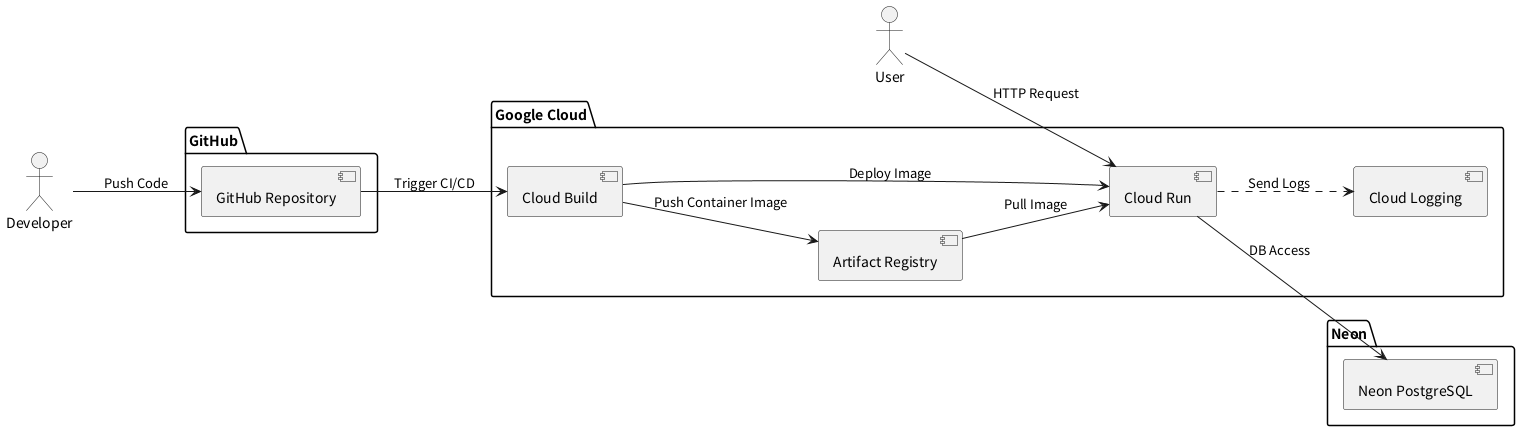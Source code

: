 @startuml system_architecture
skinparam defaultFontName "Noto Sans CJK JP"
left to right direction


actor User
actor Developer

package "GitHub" {
  component "GitHub Repository" as GitHubRepo
}

package "Google Cloud" {
  component "Cloud Build" as CloudBuild
  component "Artifact Registry" as ArtifactRegistry
  component "Cloud Run" as CloudRun
  component "Cloud Logging" as Logging
}

package "Neon" {
  component "Neon PostgreSQL" as NeonPostgreSQL
}

' 開発からデプロイ
Developer --> GitHubRepo : Push Code
GitHubRepo --> CloudBuild : Trigger CI/CD
CloudBuild --> ArtifactRegistry : Push Container Image
CloudBuild --> CloudRun : Deploy Image
ArtifactRegistry --> CloudRun : Pull Image

' アプリ実行
User --> CloudRun : HTTP Request
CloudRun --> NeonPostgreSQL : DB Access
CloudRun ..> Logging : Send Logs

@enduml
